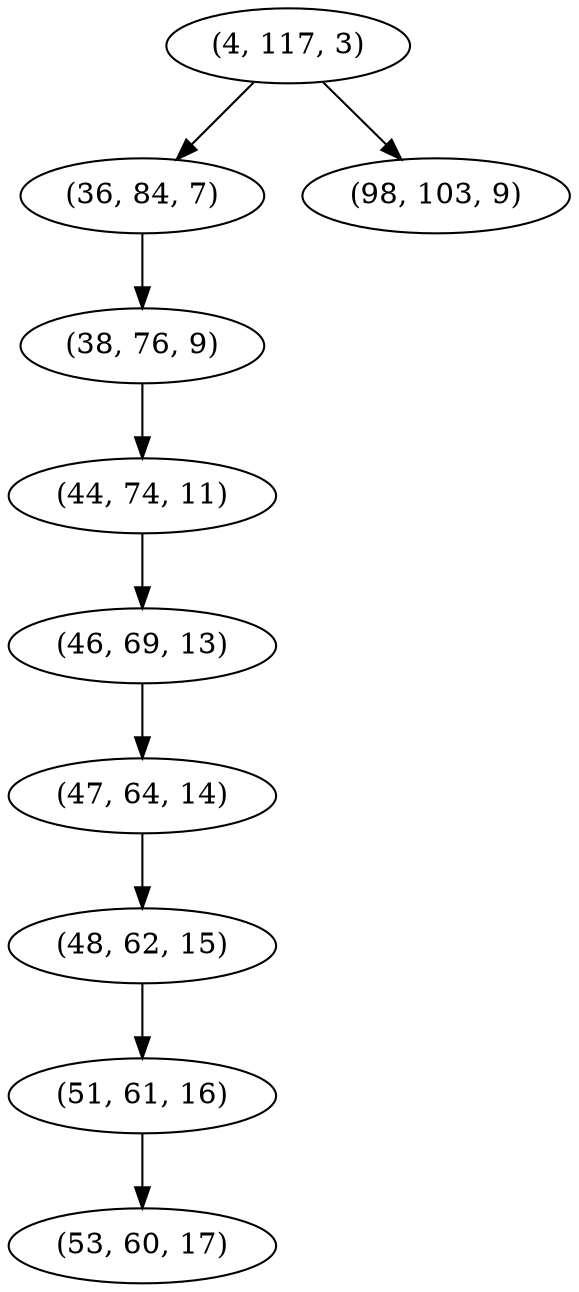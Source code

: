 digraph tree {
    "(4, 117, 3)";
    "(36, 84, 7)";
    "(38, 76, 9)";
    "(44, 74, 11)";
    "(46, 69, 13)";
    "(47, 64, 14)";
    "(48, 62, 15)";
    "(51, 61, 16)";
    "(53, 60, 17)";
    "(98, 103, 9)";
    "(4, 117, 3)" -> "(36, 84, 7)";
    "(4, 117, 3)" -> "(98, 103, 9)";
    "(36, 84, 7)" -> "(38, 76, 9)";
    "(38, 76, 9)" -> "(44, 74, 11)";
    "(44, 74, 11)" -> "(46, 69, 13)";
    "(46, 69, 13)" -> "(47, 64, 14)";
    "(47, 64, 14)" -> "(48, 62, 15)";
    "(48, 62, 15)" -> "(51, 61, 16)";
    "(51, 61, 16)" -> "(53, 60, 17)";
}

